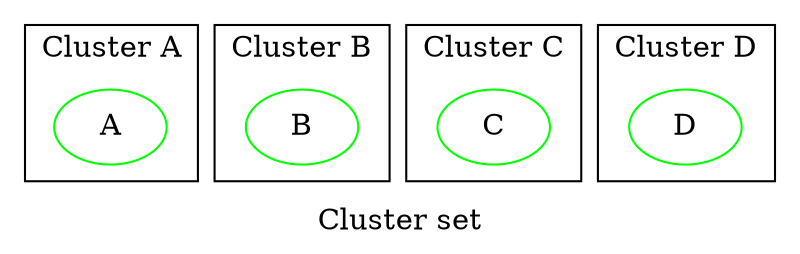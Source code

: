 digraph graph_02
{
graph [ label="Cluster set" rankdir="TB" ]

subgraph "cluster A"
{
graph [ label="Cluster A" rankdir="TB" ]

"A" [ color="green" ]
}

subgraph "cluster B"
{
graph [ label="Cluster B" rankdir="TB" ]

"B" [ color="green" ]
}

subgraph "cluster C"
{
graph [ label="Cluster C" rankdir="TB" ]

"C" [ color="green" ]
}

subgraph "cluster D"
{
graph [ label="Cluster D" rankdir="TB" ]

"D" [ color="green" ]
}
}

